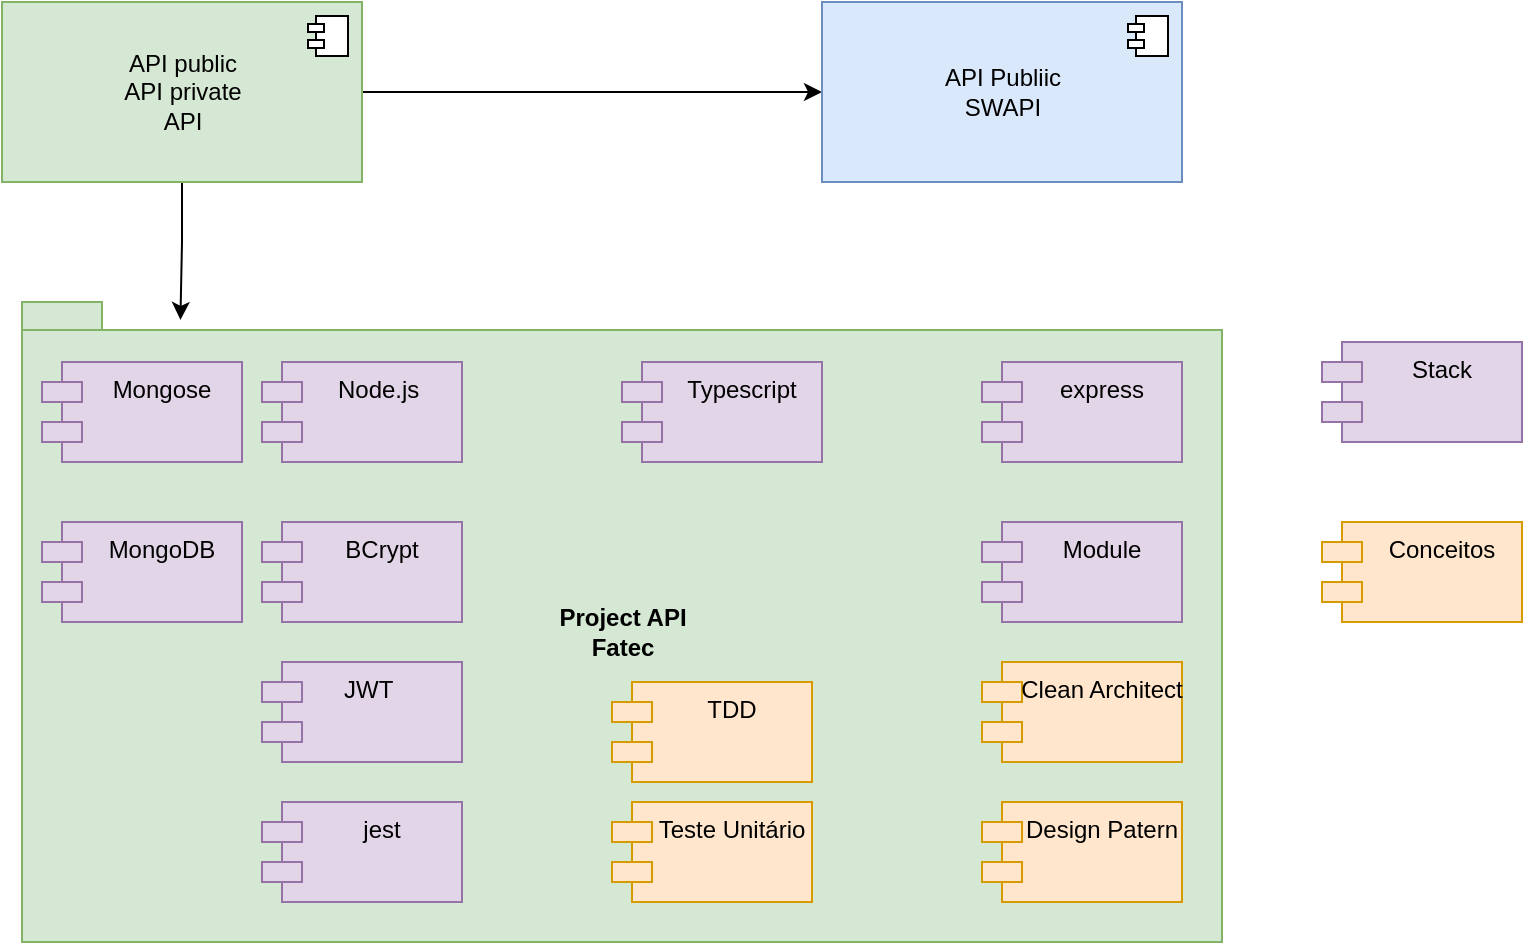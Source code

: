 <mxfile version="20.2.4" type="github">
  <diagram id="1EQ9F8_bKu0twrU918sD" name="Página-1">
    <mxGraphModel dx="1102" dy="614" grid="1" gridSize="10" guides="1" tooltips="1" connect="1" arrows="1" fold="1" page="1" pageScale="1" pageWidth="827" pageHeight="1169" math="0" shadow="0">
      <root>
        <mxCell id="0" />
        <mxCell id="1" parent="0" />
        <mxCell id="luI1qrPxaks01RoY-Qfz-4" value="Project API&lt;br&gt;Fatec" style="shape=folder;fontStyle=1;spacingTop=10;tabWidth=40;tabHeight=14;tabPosition=left;html=1;fillColor=#d5e8d4;strokeColor=#82b366;" vertex="1" parent="1">
          <mxGeometry x="40" y="240" width="600" height="320" as="geometry" />
        </mxCell>
        <mxCell id="luI1qrPxaks01RoY-Qfz-5" value="Node.js " style="shape=module;align=left;spacingLeft=20;align=center;verticalAlign=top;fillColor=#e1d5e7;strokeColor=#9673a6;" vertex="1" parent="1">
          <mxGeometry x="160" y="270" width="100" height="50" as="geometry" />
        </mxCell>
        <mxCell id="luI1qrPxaks01RoY-Qfz-6" value="BCrypt" style="shape=module;align=left;spacingLeft=20;align=center;verticalAlign=top;fillColor=#e1d5e7;strokeColor=#9673a6;" vertex="1" parent="1">
          <mxGeometry x="160" y="350" width="100" height="50" as="geometry" />
        </mxCell>
        <mxCell id="luI1qrPxaks01RoY-Qfz-7" value="JWT    " style="shape=module;align=left;spacingLeft=20;align=center;verticalAlign=top;fillColor=#e1d5e7;strokeColor=#9673a6;" vertex="1" parent="1">
          <mxGeometry x="160" y="420" width="100" height="50" as="geometry" />
        </mxCell>
        <mxCell id="luI1qrPxaks01RoY-Qfz-8" value="jest" style="shape=module;align=left;spacingLeft=20;align=center;verticalAlign=top;fillColor=#e1d5e7;strokeColor=#9673a6;" vertex="1" parent="1">
          <mxGeometry x="160" y="490" width="100" height="50" as="geometry" />
        </mxCell>
        <mxCell id="luI1qrPxaks01RoY-Qfz-11" value="express" style="shape=module;align=left;spacingLeft=20;align=center;verticalAlign=top;fillColor=#e1d5e7;strokeColor=#9673a6;" vertex="1" parent="1">
          <mxGeometry x="520" y="270" width="100" height="50" as="geometry" />
        </mxCell>
        <mxCell id="luI1qrPxaks01RoY-Qfz-12" value="Module" style="shape=module;align=left;spacingLeft=20;align=center;verticalAlign=top;fillColor=#e1d5e7;strokeColor=#9673a6;" vertex="1" parent="1">
          <mxGeometry x="520" y="350" width="100" height="50" as="geometry" />
        </mxCell>
        <mxCell id="luI1qrPxaks01RoY-Qfz-13" value="Clean Architect" style="shape=module;align=left;spacingLeft=20;align=center;verticalAlign=top;fillColor=#ffe6cc;strokeColor=#d79b00;" vertex="1" parent="1">
          <mxGeometry x="520" y="420" width="100" height="50" as="geometry" />
        </mxCell>
        <mxCell id="luI1qrPxaks01RoY-Qfz-14" value="Design Patern" style="shape=module;align=left;spacingLeft=20;align=center;verticalAlign=top;fillColor=#ffe6cc;strokeColor=#d79b00;" vertex="1" parent="1">
          <mxGeometry x="520" y="490" width="100" height="50" as="geometry" />
        </mxCell>
        <mxCell id="luI1qrPxaks01RoY-Qfz-15" value="Typescript" style="shape=module;align=left;spacingLeft=20;align=center;verticalAlign=top;fillColor=#e1d5e7;strokeColor=#9673a6;" vertex="1" parent="1">
          <mxGeometry x="340" y="270" width="100" height="50" as="geometry" />
        </mxCell>
        <mxCell id="luI1qrPxaks01RoY-Qfz-16" value="Teste Unitário" style="shape=module;align=left;spacingLeft=20;align=center;verticalAlign=top;fillColor=#ffe6cc;strokeColor=#d79b00;" vertex="1" parent="1">
          <mxGeometry x="335" y="490" width="100" height="50" as="geometry" />
        </mxCell>
        <mxCell id="luI1qrPxaks01RoY-Qfz-19" value="Stack" style="shape=module;align=left;spacingLeft=20;align=center;verticalAlign=top;fillColor=#e1d5e7;strokeColor=#9673a6;" vertex="1" parent="1">
          <mxGeometry x="690" y="260" width="100" height="50" as="geometry" />
        </mxCell>
        <mxCell id="luI1qrPxaks01RoY-Qfz-20" value="Conceitos&#xa;" style="shape=module;align=left;spacingLeft=20;align=center;verticalAlign=top;fillColor=#ffe6cc;strokeColor=#d79b00;" vertex="1" parent="1">
          <mxGeometry x="690" y="350" width="100" height="50" as="geometry" />
        </mxCell>
        <mxCell id="luI1qrPxaks01RoY-Qfz-21" value="MongoDB" style="shape=module;align=left;spacingLeft=20;align=center;verticalAlign=top;fillColor=#e1d5e7;strokeColor=#9673a6;" vertex="1" parent="1">
          <mxGeometry x="50" y="350" width="100" height="50" as="geometry" />
        </mxCell>
        <mxCell id="luI1qrPxaks01RoY-Qfz-23" value="TDD" style="shape=module;align=left;spacingLeft=20;align=center;verticalAlign=top;fillColor=#ffe6cc;strokeColor=#d79b00;" vertex="1" parent="1">
          <mxGeometry x="335" y="430" width="100" height="50" as="geometry" />
        </mxCell>
        <mxCell id="luI1qrPxaks01RoY-Qfz-24" value="Mongose" style="shape=module;align=left;spacingLeft=20;align=center;verticalAlign=top;fillColor=#e1d5e7;strokeColor=#9673a6;" vertex="1" parent="1">
          <mxGeometry x="50" y="270" width="100" height="50" as="geometry" />
        </mxCell>
        <mxCell id="luI1qrPxaks01RoY-Qfz-29" style="edgeStyle=orthogonalEdgeStyle;rounded=0;orthogonalLoop=1;jettySize=auto;html=1;entryX=0.132;entryY=0.028;entryDx=0;entryDy=0;entryPerimeter=0;" edge="1" parent="1" source="luI1qrPxaks01RoY-Qfz-25" target="luI1qrPxaks01RoY-Qfz-4">
          <mxGeometry relative="1" as="geometry" />
        </mxCell>
        <mxCell id="luI1qrPxaks01RoY-Qfz-30" style="edgeStyle=orthogonalEdgeStyle;rounded=0;orthogonalLoop=1;jettySize=auto;html=1;entryX=0;entryY=0.5;entryDx=0;entryDy=0;" edge="1" parent="1" source="luI1qrPxaks01RoY-Qfz-25" target="luI1qrPxaks01RoY-Qfz-27">
          <mxGeometry relative="1" as="geometry" />
        </mxCell>
        <mxCell id="luI1qrPxaks01RoY-Qfz-25" value="API public&lt;br&gt;API private&lt;br&gt;API" style="html=1;dropTarget=0;fillColor=#d5e8d4;strokeColor=#82b366;" vertex="1" parent="1">
          <mxGeometry x="30" y="90" width="180" height="90" as="geometry" />
        </mxCell>
        <mxCell id="luI1qrPxaks01RoY-Qfz-26" value="" style="shape=module;jettyWidth=8;jettyHeight=4;" vertex="1" parent="luI1qrPxaks01RoY-Qfz-25">
          <mxGeometry x="1" width="20" height="20" relative="1" as="geometry">
            <mxPoint x="-27" y="7" as="offset" />
          </mxGeometry>
        </mxCell>
        <mxCell id="luI1qrPxaks01RoY-Qfz-27" value="API Publiic&lt;br&gt;SWAPI&lt;br&gt;" style="html=1;dropTarget=0;fillColor=#dae8fc;strokeColor=#6c8ebf;" vertex="1" parent="1">
          <mxGeometry x="440" y="90" width="180" height="90" as="geometry" />
        </mxCell>
        <mxCell id="luI1qrPxaks01RoY-Qfz-28" value="" style="shape=module;jettyWidth=8;jettyHeight=4;" vertex="1" parent="luI1qrPxaks01RoY-Qfz-27">
          <mxGeometry x="1" width="20" height="20" relative="1" as="geometry">
            <mxPoint x="-27" y="7" as="offset" />
          </mxGeometry>
        </mxCell>
      </root>
    </mxGraphModel>
  </diagram>
</mxfile>
